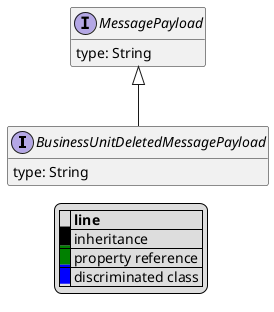 @startuml

hide empty fields
hide empty methods
legend
|= |= line |
|<back:black>   </back>| inheritance |
|<back:green>   </back>| property reference |
|<back:blue>   </back>| discriminated class |
endlegend
interface BusinessUnitDeletedMessagePayload [[BusinessUnitDeletedMessagePayload.svg]] extends MessagePayload {
    type: String
}
interface MessagePayload [[MessagePayload.svg]]  {
    type: String
}





@enduml
